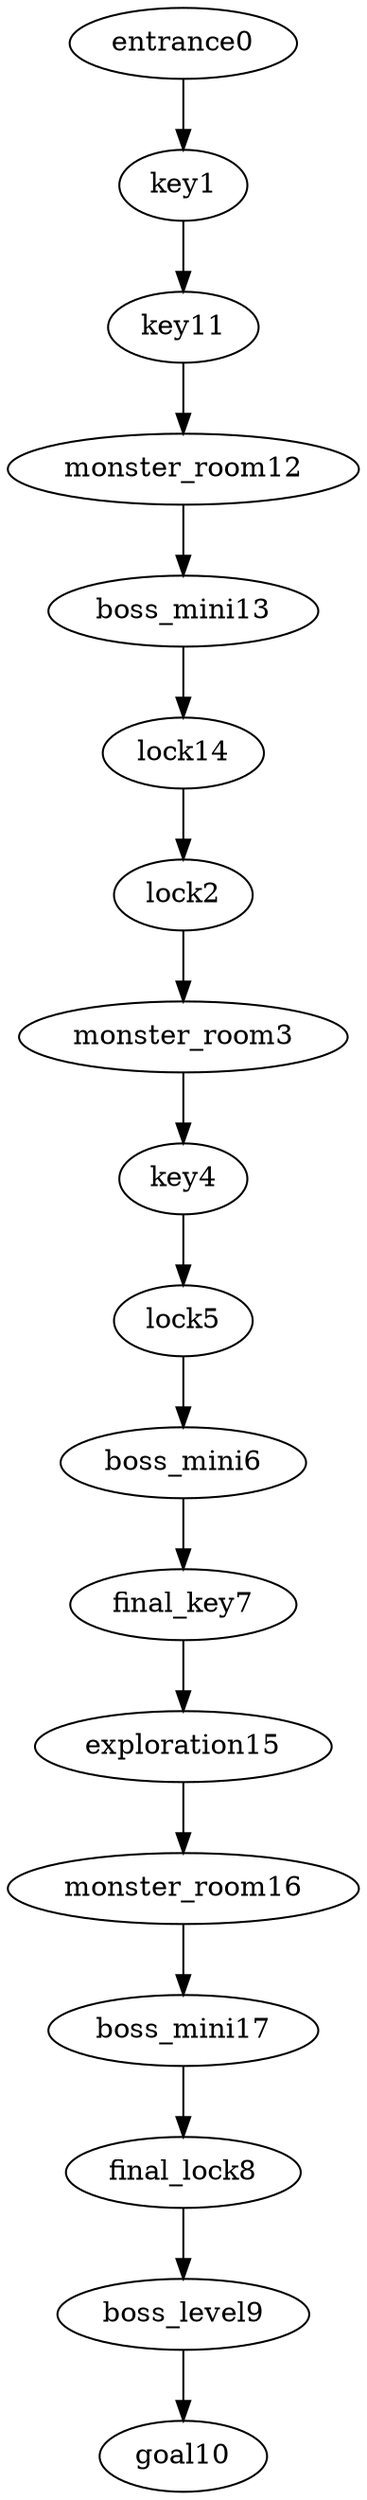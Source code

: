 digraph mission {
entrance0 -> key1
key1 -> key11
lock2 -> monster_room3
monster_room3 -> key4
key4 -> lock5
lock5 -> boss_mini6
boss_mini6 -> final_key7
final_key7 -> exploration15
final_lock8 -> boss_level9
boss_level9 -> goal10
key11 -> monster_room12
monster_room12 -> boss_mini13
boss_mini13 -> lock14
lock14 -> lock2
exploration15 -> monster_room16
monster_room16 -> boss_mini17
boss_mini17 -> final_lock8
}